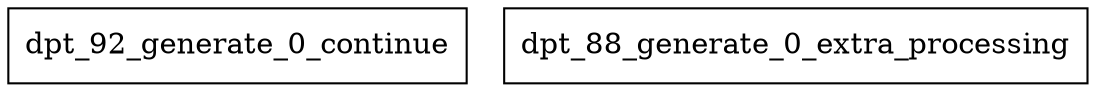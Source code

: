 digraph G {
  dpt_92_generate_0_continue [shape=box, ];
  dpt_88_generate_0_extra_processing [shape=box, ];
  
  
  
  }
